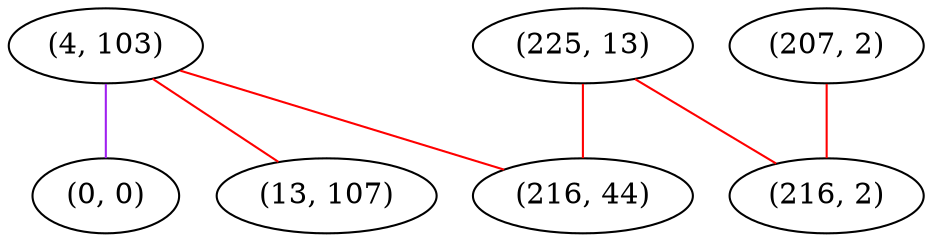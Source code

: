 graph "" {
"(4, 103)";
"(0, 0)";
"(207, 2)";
"(225, 13)";
"(216, 2)";
"(216, 44)";
"(13, 107)";
"(4, 103)" -- "(216, 44)"  [color=red, key=0, weight=1];
"(4, 103)" -- "(0, 0)"  [color=purple, key=0, weight=4];
"(4, 103)" -- "(13, 107)"  [color=red, key=0, weight=1];
"(207, 2)" -- "(216, 2)"  [color=red, key=0, weight=1];
"(225, 13)" -- "(216, 2)"  [color=red, key=0, weight=1];
"(225, 13)" -- "(216, 44)"  [color=red, key=0, weight=1];
}
